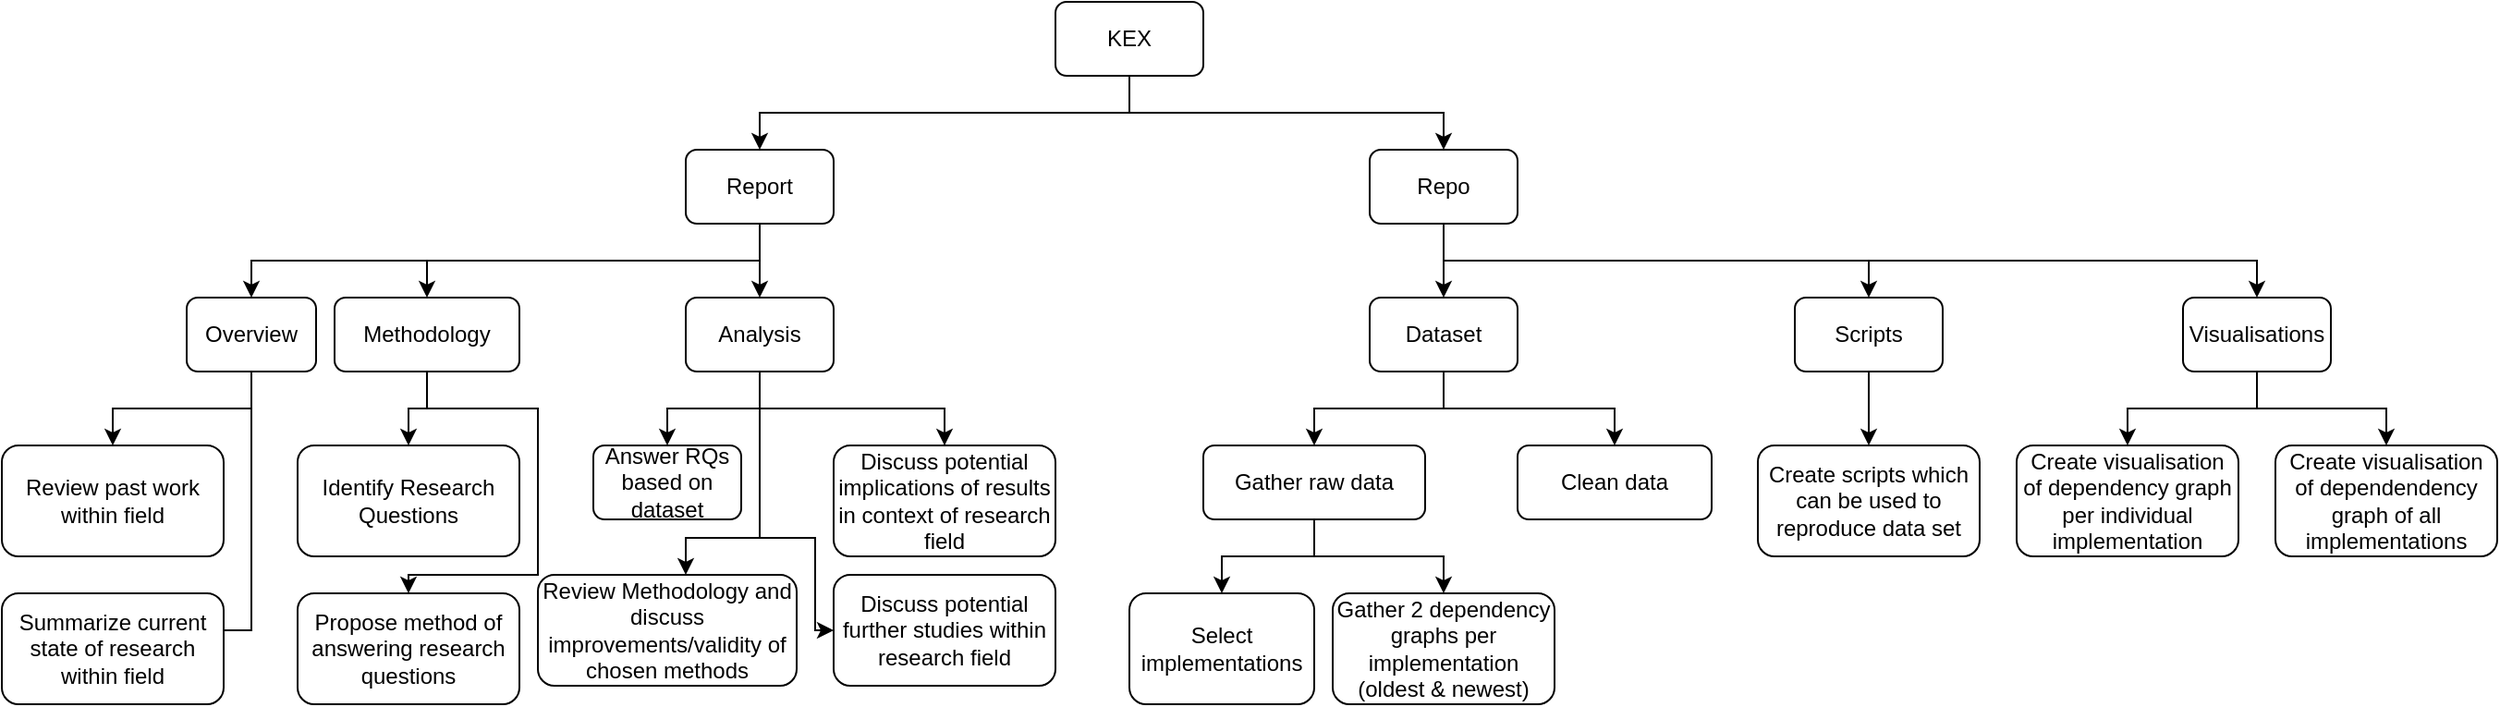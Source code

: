 <mxfile version="16.5.6" type="device"><diagram id="CeyJwyqrHuMwI1xW9OJO" name="Page-1"><mxGraphModel dx="2312" dy="491" grid="1" gridSize="10" guides="1" tooltips="1" connect="1" arrows="1" fold="1" page="0" pageScale="1" pageWidth="850" pageHeight="1100" math="0" shadow="0"><root><mxCell id="0"/><mxCell id="1" parent="0"/><mxCell id="1NJntmsbcPh64Y6yWBIN-3" style="edgeStyle=orthogonalEdgeStyle;rounded=0;orthogonalLoop=1;jettySize=auto;html=1;exitX=0.5;exitY=1;exitDx=0;exitDy=0;" parent="1" source="zyDoGRkWnma9d8eKFGwM-1" target="zyDoGRkWnma9d8eKFGwM-3" edge="1"><mxGeometry relative="1" as="geometry"/></mxCell><mxCell id="1NJntmsbcPh64Y6yWBIN-6" style="edgeStyle=orthogonalEdgeStyle;rounded=0;orthogonalLoop=1;jettySize=auto;html=1;exitX=0.5;exitY=1;exitDx=0;exitDy=0;" parent="1" source="zyDoGRkWnma9d8eKFGwM-1" target="zyDoGRkWnma9d8eKFGwM-2" edge="1"><mxGeometry relative="1" as="geometry"/></mxCell><mxCell id="zyDoGRkWnma9d8eKFGwM-1" value="KEX" style="rounded=1;whiteSpace=wrap;html=1;" parent="1" vertex="1"><mxGeometry x="-270" y="50" width="80" height="40" as="geometry"/></mxCell><mxCell id="zyDoGRkWnma9d8eKFGwM-11" style="edgeStyle=orthogonalEdgeStyle;rounded=0;orthogonalLoop=1;jettySize=auto;html=1;exitX=0.5;exitY=1;exitDx=0;exitDy=0;" parent="1" source="zyDoGRkWnma9d8eKFGwM-2" target="zyDoGRkWnma9d8eKFGwM-7" edge="1"><mxGeometry relative="1" as="geometry"/></mxCell><mxCell id="zyDoGRkWnma9d8eKFGwM-12" style="edgeStyle=orthogonalEdgeStyle;rounded=0;orthogonalLoop=1;jettySize=auto;html=1;exitX=0.5;exitY=1;exitDx=0;exitDy=0;entryX=0.5;entryY=0;entryDx=0;entryDy=0;" parent="1" source="zyDoGRkWnma9d8eKFGwM-2" target="zyDoGRkWnma9d8eKFGwM-5" edge="1"><mxGeometry relative="1" as="geometry"/></mxCell><mxCell id="zyDoGRkWnma9d8eKFGwM-13" style="edgeStyle=orthogonalEdgeStyle;rounded=0;orthogonalLoop=1;jettySize=auto;html=1;exitX=0.5;exitY=1;exitDx=0;exitDy=0;entryX=0.5;entryY=0;entryDx=0;entryDy=0;" parent="1" source="zyDoGRkWnma9d8eKFGwM-2" target="zyDoGRkWnma9d8eKFGwM-6" edge="1"><mxGeometry relative="1" as="geometry"/></mxCell><mxCell id="zyDoGRkWnma9d8eKFGwM-2" value="Report" style="rounded=1;whiteSpace=wrap;html=1;" parent="1" vertex="1"><mxGeometry x="-470" y="130" width="80" height="40" as="geometry"/></mxCell><mxCell id="zyDoGRkWnma9d8eKFGwM-30" style="edgeStyle=orthogonalEdgeStyle;rounded=0;orthogonalLoop=1;jettySize=auto;html=1;exitX=0.5;exitY=1;exitDx=0;exitDy=0;" parent="1" source="zyDoGRkWnma9d8eKFGwM-3" target="zyDoGRkWnma9d8eKFGwM-27" edge="1"><mxGeometry relative="1" as="geometry"/></mxCell><mxCell id="zyDoGRkWnma9d8eKFGwM-31" style="edgeStyle=orthogonalEdgeStyle;rounded=0;orthogonalLoop=1;jettySize=auto;html=1;exitX=0.5;exitY=1;exitDx=0;exitDy=0;" parent="1" source="zyDoGRkWnma9d8eKFGwM-3" target="zyDoGRkWnma9d8eKFGwM-28" edge="1"><mxGeometry relative="1" as="geometry"/></mxCell><mxCell id="zyDoGRkWnma9d8eKFGwM-32" style="edgeStyle=orthogonalEdgeStyle;rounded=0;orthogonalLoop=1;jettySize=auto;html=1;exitX=0.5;exitY=1;exitDx=0;exitDy=0;" parent="1" source="zyDoGRkWnma9d8eKFGwM-3" target="zyDoGRkWnma9d8eKFGwM-29" edge="1"><mxGeometry relative="1" as="geometry"/></mxCell><mxCell id="zyDoGRkWnma9d8eKFGwM-3" value="Repo" style="rounded=1;whiteSpace=wrap;html=1;" parent="1" vertex="1"><mxGeometry x="-100" y="130" width="80" height="40" as="geometry"/></mxCell><mxCell id="zyDoGRkWnma9d8eKFGwM-16" style="edgeStyle=orthogonalEdgeStyle;rounded=0;orthogonalLoop=1;jettySize=auto;html=1;exitX=0.5;exitY=1;exitDx=0;exitDy=0;" parent="1" source="zyDoGRkWnma9d8eKFGwM-5" target="zyDoGRkWnma9d8eKFGwM-14" edge="1"><mxGeometry relative="1" as="geometry"/></mxCell><mxCell id="zyDoGRkWnma9d8eKFGwM-17" style="edgeStyle=orthogonalEdgeStyle;rounded=0;orthogonalLoop=1;jettySize=auto;html=1;exitX=0.5;exitY=1;exitDx=0;exitDy=0;entryX=0.5;entryY=0;entryDx=0;entryDy=0;" parent="1" source="zyDoGRkWnma9d8eKFGwM-5" target="zyDoGRkWnma9d8eKFGwM-15" edge="1"><mxGeometry relative="1" as="geometry"><Array as="points"><mxPoint x="-705" y="390"/></Array></mxGeometry></mxCell><mxCell id="zyDoGRkWnma9d8eKFGwM-5" value="Overview" style="rounded=1;whiteSpace=wrap;html=1;" parent="1" vertex="1"><mxGeometry x="-740" y="210" width="70" height="40" as="geometry"/></mxCell><mxCell id="1NJntmsbcPh64Y6yWBIN-24" style="edgeStyle=orthogonalEdgeStyle;rounded=0;orthogonalLoop=1;jettySize=auto;html=1;exitX=0.5;exitY=1;exitDx=0;exitDy=0;entryX=0.5;entryY=0;entryDx=0;entryDy=0;" parent="1" source="zyDoGRkWnma9d8eKFGwM-6" target="zyDoGRkWnma9d8eKFGwM-36" edge="1"><mxGeometry relative="1" as="geometry"/></mxCell><mxCell id="1NJntmsbcPh64Y6yWBIN-29" style="edgeStyle=orthogonalEdgeStyle;rounded=0;orthogonalLoop=1;jettySize=auto;html=1;exitX=0.5;exitY=1;exitDx=0;exitDy=0;" parent="1" source="zyDoGRkWnma9d8eKFGwM-6" target="zyDoGRkWnma9d8eKFGwM-35" edge="1"><mxGeometry relative="1" as="geometry"/></mxCell><mxCell id="1NJntmsbcPh64Y6yWBIN-33" style="edgeStyle=orthogonalEdgeStyle;rounded=0;orthogonalLoop=1;jettySize=auto;html=1;exitX=0.5;exitY=1;exitDx=0;exitDy=0;entryX=0;entryY=0.5;entryDx=0;entryDy=0;" parent="1" source="zyDoGRkWnma9d8eKFGwM-6" target="1NJntmsbcPh64Y6yWBIN-27" edge="1"><mxGeometry relative="1" as="geometry"><Array as="points"><mxPoint x="-430" y="340"/><mxPoint x="-400" y="340"/><mxPoint x="-400" y="390"/></Array></mxGeometry></mxCell><mxCell id="89hLAaqaIP-gfEiz7mkK-1" style="edgeStyle=orthogonalEdgeStyle;rounded=0;orthogonalLoop=1;jettySize=auto;html=1;exitX=0.5;exitY=1;exitDx=0;exitDy=0;" edge="1" parent="1" source="zyDoGRkWnma9d8eKFGwM-6" target="zyDoGRkWnma9d8eKFGwM-37"><mxGeometry relative="1" as="geometry"><Array as="points"><mxPoint x="-430" y="340"/><mxPoint x="-470" y="340"/></Array></mxGeometry></mxCell><mxCell id="zyDoGRkWnma9d8eKFGwM-6" value="Analysis" style="rounded=1;whiteSpace=wrap;html=1;" parent="1" vertex="1"><mxGeometry x="-470" y="210" width="80" height="40" as="geometry"/></mxCell><mxCell id="zyDoGRkWnma9d8eKFGwM-33" style="edgeStyle=orthogonalEdgeStyle;rounded=0;orthogonalLoop=1;jettySize=auto;html=1;exitX=0.5;exitY=1;exitDx=0;exitDy=0;" parent="1" source="zyDoGRkWnma9d8eKFGwM-7" target="zyDoGRkWnma9d8eKFGwM-26" edge="1"><mxGeometry relative="1" as="geometry"/></mxCell><mxCell id="1NJntmsbcPh64Y6yWBIN-43" style="edgeStyle=orthogonalEdgeStyle;rounded=0;orthogonalLoop=1;jettySize=auto;html=1;exitX=0.5;exitY=1;exitDx=0;exitDy=0;" parent="1" source="zyDoGRkWnma9d8eKFGwM-7" target="1NJntmsbcPh64Y6yWBIN-42" edge="1"><mxGeometry relative="1" as="geometry"><Array as="points"><mxPoint x="-610" y="270"/><mxPoint x="-550" y="270"/><mxPoint x="-550" y="360"/><mxPoint x="-620" y="360"/></Array></mxGeometry></mxCell><mxCell id="zyDoGRkWnma9d8eKFGwM-7" value="Methodology" style="rounded=1;whiteSpace=wrap;html=1;" parent="1" vertex="1"><mxGeometry x="-660" y="210" width="100" height="40" as="geometry"/></mxCell><mxCell id="zyDoGRkWnma9d8eKFGwM-14" value="Review past work within field" style="rounded=1;whiteSpace=wrap;html=1;" parent="1" vertex="1"><mxGeometry x="-840" y="290" width="120" height="60" as="geometry"/></mxCell><mxCell id="zyDoGRkWnma9d8eKFGwM-15" value="Summarize current state of research within field" style="rounded=1;whiteSpace=wrap;html=1;" parent="1" vertex="1"><mxGeometry x="-840" y="370" width="120" height="60" as="geometry"/></mxCell><mxCell id="zyDoGRkWnma9d8eKFGwM-26" value="Identify Research Questions" style="rounded=1;whiteSpace=wrap;html=1;" parent="1" vertex="1"><mxGeometry x="-680" y="290" width="120" height="60" as="geometry"/></mxCell><mxCell id="1NJntmsbcPh64Y6yWBIN-16" style="edgeStyle=orthogonalEdgeStyle;rounded=0;orthogonalLoop=1;jettySize=auto;html=1;exitX=0.5;exitY=1;exitDx=0;exitDy=0;" parent="1" source="zyDoGRkWnma9d8eKFGwM-27" target="1NJntmsbcPh64Y6yWBIN-1" edge="1"><mxGeometry relative="1" as="geometry"/></mxCell><mxCell id="1NJntmsbcPh64Y6yWBIN-20" style="edgeStyle=orthogonalEdgeStyle;rounded=0;orthogonalLoop=1;jettySize=auto;html=1;exitX=0.5;exitY=1;exitDx=0;exitDy=0;" parent="1" source="zyDoGRkWnma9d8eKFGwM-27" target="1NJntmsbcPh64Y6yWBIN-18" edge="1"><mxGeometry relative="1" as="geometry"/></mxCell><mxCell id="zyDoGRkWnma9d8eKFGwM-27" value="Dataset" style="rounded=1;whiteSpace=wrap;html=1;" parent="1" vertex="1"><mxGeometry x="-100" y="210" width="80" height="40" as="geometry"/></mxCell><mxCell id="1NJntmsbcPh64Y6yWBIN-23" style="edgeStyle=orthogonalEdgeStyle;rounded=0;orthogonalLoop=1;jettySize=auto;html=1;exitX=0.5;exitY=1;exitDx=0;exitDy=0;" parent="1" source="zyDoGRkWnma9d8eKFGwM-28" target="1NJntmsbcPh64Y6yWBIN-22" edge="1"><mxGeometry relative="1" as="geometry"/></mxCell><mxCell id="zyDoGRkWnma9d8eKFGwM-28" value="Scripts" style="rounded=1;whiteSpace=wrap;html=1;" parent="1" vertex="1"><mxGeometry x="130" y="210" width="80" height="40" as="geometry"/></mxCell><mxCell id="1NJntmsbcPh64Y6yWBIN-37" style="edgeStyle=orthogonalEdgeStyle;rounded=0;orthogonalLoop=1;jettySize=auto;html=1;exitX=0.5;exitY=1;exitDx=0;exitDy=0;" parent="1" source="zyDoGRkWnma9d8eKFGwM-29" target="1NJntmsbcPh64Y6yWBIN-35" edge="1"><mxGeometry relative="1" as="geometry"/></mxCell><mxCell id="1NJntmsbcPh64Y6yWBIN-38" style="edgeStyle=orthogonalEdgeStyle;rounded=0;orthogonalLoop=1;jettySize=auto;html=1;exitX=0.5;exitY=1;exitDx=0;exitDy=0;" parent="1" source="zyDoGRkWnma9d8eKFGwM-29" target="1NJntmsbcPh64Y6yWBIN-36" edge="1"><mxGeometry relative="1" as="geometry"/></mxCell><mxCell id="zyDoGRkWnma9d8eKFGwM-29" value="Visualisations" style="rounded=1;whiteSpace=wrap;html=1;" parent="1" vertex="1"><mxGeometry x="340" y="210" width="80" height="40" as="geometry"/></mxCell><mxCell id="zyDoGRkWnma9d8eKFGwM-36" value="Answer RQs based on dataset" style="rounded=1;whiteSpace=wrap;html=1;" parent="1" vertex="1"><mxGeometry x="-520" y="290" width="80" height="40" as="geometry"/></mxCell><mxCell id="zyDoGRkWnma9d8eKFGwM-37" value="Review Methodology and discuss improvements/validity of chosen methods&lt;br&gt;" style="rounded=1;whiteSpace=wrap;html=1;" parent="1" vertex="1"><mxGeometry x="-550" y="360" width="140" height="60" as="geometry"/></mxCell><mxCell id="1NJntmsbcPh64Y6yWBIN-11" style="edgeStyle=orthogonalEdgeStyle;rounded=0;orthogonalLoop=1;jettySize=auto;html=1;exitX=0.5;exitY=1;exitDx=0;exitDy=0;" parent="1" source="1NJntmsbcPh64Y6yWBIN-1" target="1NJntmsbcPh64Y6yWBIN-8" edge="1"><mxGeometry relative="1" as="geometry"/></mxCell><mxCell id="1NJntmsbcPh64Y6yWBIN-12" style="edgeStyle=orthogonalEdgeStyle;rounded=0;orthogonalLoop=1;jettySize=auto;html=1;exitX=0.5;exitY=1;exitDx=0;exitDy=0;" parent="1" source="1NJntmsbcPh64Y6yWBIN-1" target="1NJntmsbcPh64Y6yWBIN-9" edge="1"><mxGeometry relative="1" as="geometry"/></mxCell><mxCell id="1NJntmsbcPh64Y6yWBIN-1" value="Gather raw data" style="rounded=1;whiteSpace=wrap;html=1;" parent="1" vertex="1"><mxGeometry x="-190" y="290" width="120" height="40" as="geometry"/></mxCell><mxCell id="1NJntmsbcPh64Y6yWBIN-8" value="Select implementations" style="rounded=1;whiteSpace=wrap;html=1;" parent="1" vertex="1"><mxGeometry x="-230" y="370" width="100" height="60" as="geometry"/></mxCell><mxCell id="1NJntmsbcPh64Y6yWBIN-9" value="Gather 2 dependency graphs per implementation (oldest &amp;amp; newest)" style="rounded=1;whiteSpace=wrap;html=1;" parent="1" vertex="1"><mxGeometry x="-120" y="370" width="120" height="60" as="geometry"/></mxCell><mxCell id="1NJntmsbcPh64Y6yWBIN-18" value="Clean data" style="rounded=1;whiteSpace=wrap;html=1;" parent="1" vertex="1"><mxGeometry x="-20" y="290" width="105" height="40" as="geometry"/></mxCell><mxCell id="1NJntmsbcPh64Y6yWBIN-22" value="Create scripts which can be used to reproduce data set" style="rounded=1;whiteSpace=wrap;html=1;" parent="1" vertex="1"><mxGeometry x="110" y="290" width="120" height="60" as="geometry"/></mxCell><mxCell id="1NJntmsbcPh64Y6yWBIN-27" value="Discuss potential further studies within research field" style="rounded=1;whiteSpace=wrap;html=1;" parent="1" vertex="1"><mxGeometry x="-390" y="360" width="120" height="60" as="geometry"/></mxCell><mxCell id="zyDoGRkWnma9d8eKFGwM-35" value="Discuss potential implications of results in context of research field" style="rounded=1;whiteSpace=wrap;html=1;" parent="1" vertex="1"><mxGeometry x="-390" y="290" width="120" height="60" as="geometry"/></mxCell><mxCell id="1NJntmsbcPh64Y6yWBIN-31" value="" style="edgeStyle=orthogonalEdgeStyle;rounded=0;orthogonalLoop=1;jettySize=auto;html=1;exitX=0.5;exitY=1;exitDx=0;exitDy=0;endArrow=none;" parent="1" source="zyDoGRkWnma9d8eKFGwM-6" target="zyDoGRkWnma9d8eKFGwM-35" edge="1"><mxGeometry relative="1" as="geometry"><mxPoint x="-430" y="250" as="sourcePoint"/><mxPoint x="-330" y="390" as="targetPoint"/><Array as="points"/></mxGeometry></mxCell><mxCell id="1NJntmsbcPh64Y6yWBIN-35" value="Create visualisation of dependency graph per individual implementation" style="rounded=1;whiteSpace=wrap;html=1;" parent="1" vertex="1"><mxGeometry x="250" y="290" width="120" height="60" as="geometry"/></mxCell><mxCell id="1NJntmsbcPh64Y6yWBIN-36" value="Create visualisation of dependendency graph of all implementations" style="rounded=1;whiteSpace=wrap;html=1;" parent="1" vertex="1"><mxGeometry x="390" y="290" width="120" height="60" as="geometry"/></mxCell><mxCell id="1NJntmsbcPh64Y6yWBIN-42" value="Propose method of answering research questions" style="rounded=1;whiteSpace=wrap;html=1;" parent="1" vertex="1"><mxGeometry x="-680" y="370" width="120" height="60" as="geometry"/></mxCell></root></mxGraphModel></diagram></mxfile>